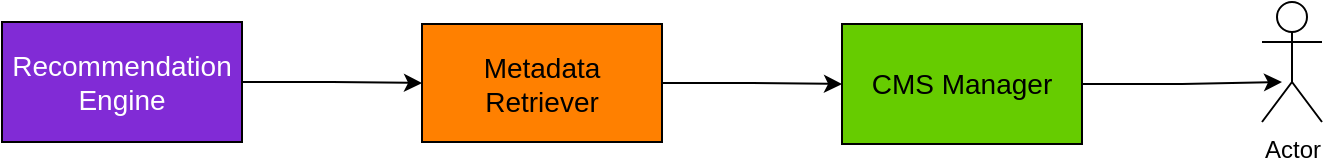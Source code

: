 <mxfile version="21.6.1" type="github">
  <diagram id="Ht1M8jgEwFfnCIfOTk4-" name="Page-1">
    <mxGraphModel dx="1233" dy="675" grid="1" gridSize="10" guides="1" tooltips="1" connect="1" arrows="1" fold="1" page="1" pageScale="1" pageWidth="1169" pageHeight="827" math="0" shadow="0">
      <root>
        <mxCell id="0" />
        <mxCell id="1" parent="0" />
        <mxCell id="my8Uk6XDIzU6nTVdbkKR-16" value="" style="edgeStyle=orthogonalEdgeStyle;rounded=0;orthogonalLoop=1;jettySize=auto;html=1;" edge="1" parent="1" source="my8Uk6XDIzU6nTVdbkKR-5" target="my8Uk6XDIzU6nTVdbkKR-15">
          <mxGeometry relative="1" as="geometry" />
        </mxCell>
        <mxCell id="my8Uk6XDIzU6nTVdbkKR-5" value="&lt;font style=&quot;font-size: 14px;&quot; color=&quot;#ffffff&quot;&gt;Recommendation Engine&lt;/font&gt;" style="rounded=0;whiteSpace=wrap;html=1;fillColor=#812BD6;" vertex="1" parent="1">
          <mxGeometry x="253" y="320" width="120" height="60" as="geometry" />
        </mxCell>
        <mxCell id="my8Uk6XDIzU6nTVdbkKR-20" style="edgeStyle=orthogonalEdgeStyle;rounded=0;orthogonalLoop=1;jettySize=auto;html=1;" edge="1" parent="1" source="my8Uk6XDIzU6nTVdbkKR-6">
          <mxGeometry relative="1" as="geometry">
            <mxPoint x="893" y="350" as="targetPoint" />
          </mxGeometry>
        </mxCell>
        <mxCell id="my8Uk6XDIzU6nTVdbkKR-6" value="&lt;font style=&quot;font-size: 14px;&quot;&gt;CMS Manager&lt;/font&gt;" style="rounded=0;whiteSpace=wrap;html=1;fillColor=#66CC00;" vertex="1" parent="1">
          <mxGeometry x="673" y="321" width="120" height="60" as="geometry" />
        </mxCell>
        <mxCell id="my8Uk6XDIzU6nTVdbkKR-7" value="Actor" style="shape=umlActor;verticalLabelPosition=bottom;verticalAlign=top;html=1;outlineConnect=0;" vertex="1" parent="1">
          <mxGeometry x="883" y="310" width="30" height="60" as="geometry" />
        </mxCell>
        <mxCell id="my8Uk6XDIzU6nTVdbkKR-19" style="edgeStyle=orthogonalEdgeStyle;rounded=0;orthogonalLoop=1;jettySize=auto;html=1;entryX=0;entryY=0.5;entryDx=0;entryDy=0;" edge="1" parent="1" source="my8Uk6XDIzU6nTVdbkKR-15" target="my8Uk6XDIzU6nTVdbkKR-6">
          <mxGeometry relative="1" as="geometry" />
        </mxCell>
        <mxCell id="my8Uk6XDIzU6nTVdbkKR-15" value="&lt;font style=&quot;font-size: 14px;&quot;&gt;Metadata Retriever&lt;/font&gt;" style="rounded=0;whiteSpace=wrap;html=1;fillColor=#FF8000;" vertex="1" parent="1">
          <mxGeometry x="463" y="321" width="120" height="59" as="geometry" />
        </mxCell>
      </root>
    </mxGraphModel>
  </diagram>
</mxfile>
